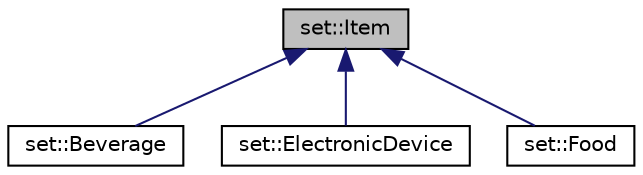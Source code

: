 digraph "set::Item"
{
 // LATEX_PDF_SIZE
  edge [fontname="Helvetica",fontsize="10",labelfontname="Helvetica",labelfontsize="10"];
  node [fontname="Helvetica",fontsize="10",shape=record];
  Node0 [label="set::Item",height=0.2,width=0.4,color="black", fillcolor="grey75", style="filled", fontcolor="black",tooltip=" "];
  Node0 -> Node1 [dir="back",color="midnightblue",fontsize="10",style="solid",fontname="Helvetica"];
  Node1 [label="set::Beverage",height=0.2,width=0.4,color="black", fillcolor="white", style="filled",URL="$classset_1_1Beverage.html",tooltip=" "];
  Node0 -> Node2 [dir="back",color="midnightblue",fontsize="10",style="solid",fontname="Helvetica"];
  Node2 [label="set::ElectronicDevice",height=0.2,width=0.4,color="black", fillcolor="white", style="filled",URL="$classset_1_1ElectronicDevice.html",tooltip=" "];
  Node0 -> Node3 [dir="back",color="midnightblue",fontsize="10",style="solid",fontname="Helvetica"];
  Node3 [label="set::Food",height=0.2,width=0.4,color="black", fillcolor="white", style="filled",URL="$classset_1_1Food.html",tooltip=" "];
}
